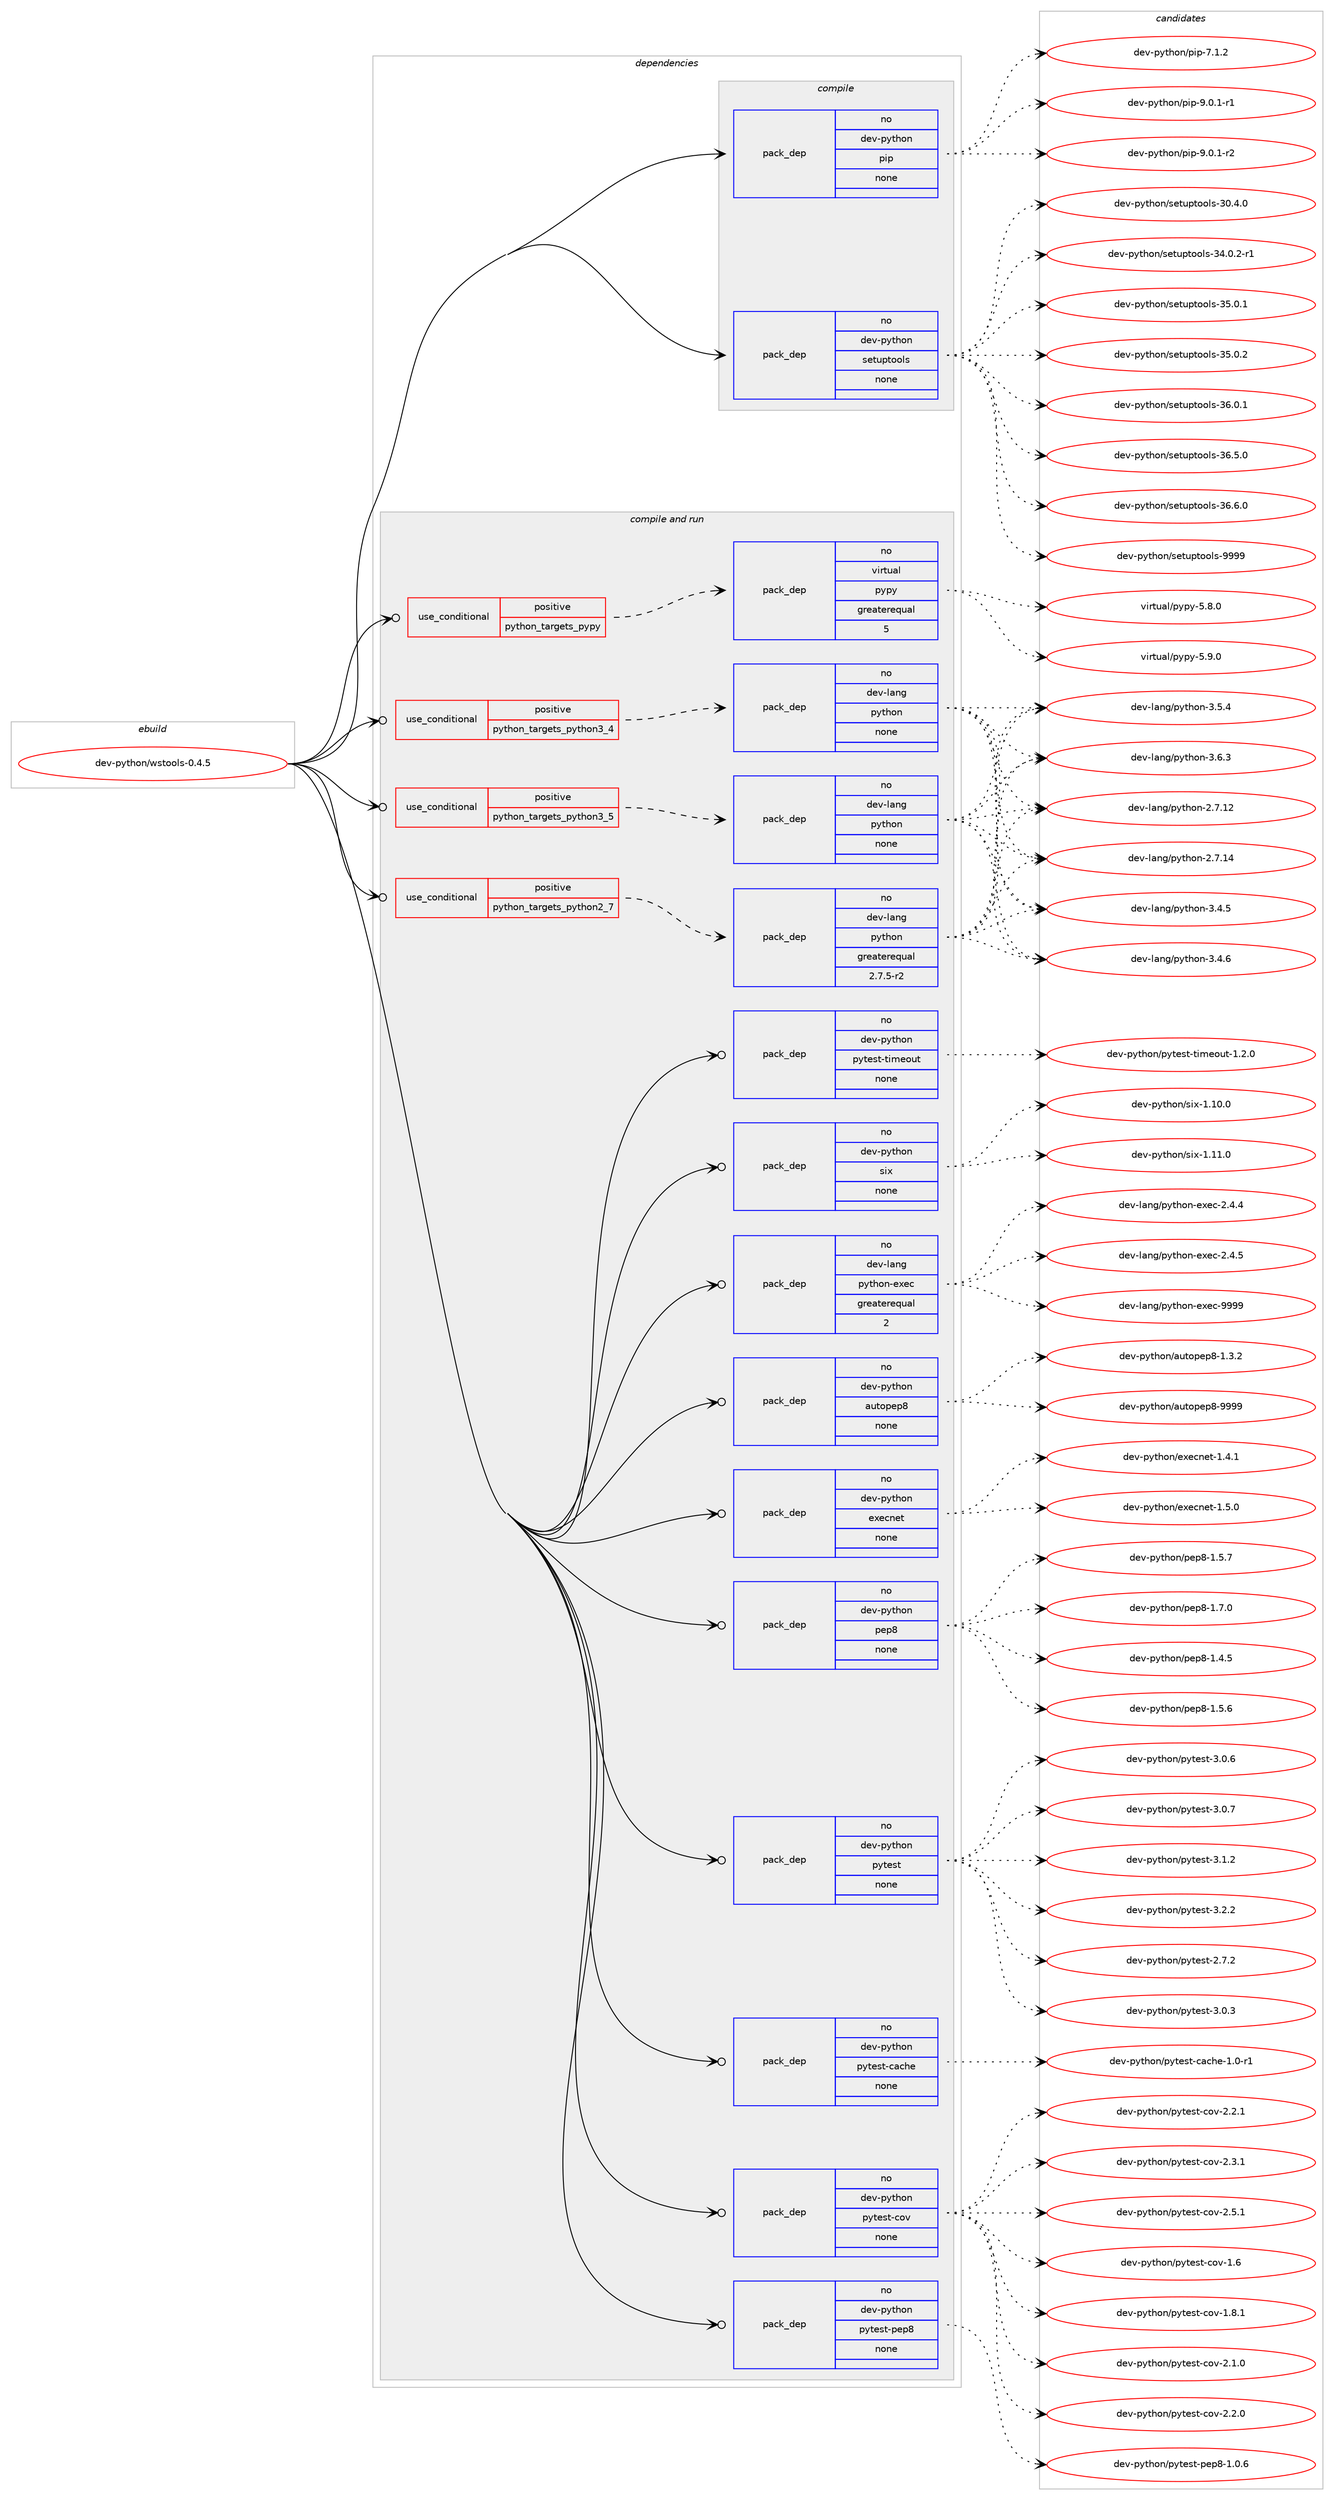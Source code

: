 digraph prolog {

# *************
# Graph options
# *************

newrank=true;
concentrate=true;
compound=true;
graph [rankdir=LR,fontname=Helvetica,fontsize=10,ranksep=1.5];#, ranksep=2.5, nodesep=0.2];
edge  [arrowhead=vee];
node  [fontname=Helvetica,fontsize=10];

# **********
# The ebuild
# **********

subgraph cluster_leftcol {
color=gray;
rank=same;
label=<<i>ebuild</i>>;
id [label="dev-python/wstools-0.4.5", color=red, width=4, href="../dev-python/wstools-0.4.5.svg"];
}

# ****************
# The dependencies
# ****************

subgraph cluster_midcol {
color=gray;
label=<<i>dependencies</i>>;
subgraph cluster_compile {
fillcolor="#eeeeee";
style=filled;
label=<<i>compile</i>>;
subgraph pack146274 {
dependency194088 [label=<<TABLE BORDER="0" CELLBORDER="1" CELLSPACING="0" CELLPADDING="4" WIDTH="220"><TR><TD ROWSPAN="6" CELLPADDING="30">pack_dep</TD></TR><TR><TD WIDTH="110">no</TD></TR><TR><TD>dev-python</TD></TR><TR><TD>pip</TD></TR><TR><TD>none</TD></TR><TR><TD></TD></TR></TABLE>>, shape=none, color=blue];
}
id:e -> dependency194088:w [weight=20,style="solid",arrowhead="vee"];
subgraph pack146275 {
dependency194089 [label=<<TABLE BORDER="0" CELLBORDER="1" CELLSPACING="0" CELLPADDING="4" WIDTH="220"><TR><TD ROWSPAN="6" CELLPADDING="30">pack_dep</TD></TR><TR><TD WIDTH="110">no</TD></TR><TR><TD>dev-python</TD></TR><TR><TD>setuptools</TD></TR><TR><TD>none</TD></TR><TR><TD></TD></TR></TABLE>>, shape=none, color=blue];
}
id:e -> dependency194089:w [weight=20,style="solid",arrowhead="vee"];
}
subgraph cluster_compileandrun {
fillcolor="#eeeeee";
style=filled;
label=<<i>compile and run</i>>;
subgraph cond43852 {
dependency194090 [label=<<TABLE BORDER="0" CELLBORDER="1" CELLSPACING="0" CELLPADDING="4"><TR><TD ROWSPAN="3" CELLPADDING="10">use_conditional</TD></TR><TR><TD>positive</TD></TR><TR><TD>python_targets_pypy</TD></TR></TABLE>>, shape=none, color=red];
subgraph pack146276 {
dependency194091 [label=<<TABLE BORDER="0" CELLBORDER="1" CELLSPACING="0" CELLPADDING="4" WIDTH="220"><TR><TD ROWSPAN="6" CELLPADDING="30">pack_dep</TD></TR><TR><TD WIDTH="110">no</TD></TR><TR><TD>virtual</TD></TR><TR><TD>pypy</TD></TR><TR><TD>greaterequal</TD></TR><TR><TD>5</TD></TR></TABLE>>, shape=none, color=blue];
}
dependency194090:e -> dependency194091:w [weight=20,style="dashed",arrowhead="vee"];
}
id:e -> dependency194090:w [weight=20,style="solid",arrowhead="odotvee"];
subgraph cond43853 {
dependency194092 [label=<<TABLE BORDER="0" CELLBORDER="1" CELLSPACING="0" CELLPADDING="4"><TR><TD ROWSPAN="3" CELLPADDING="10">use_conditional</TD></TR><TR><TD>positive</TD></TR><TR><TD>python_targets_python2_7</TD></TR></TABLE>>, shape=none, color=red];
subgraph pack146277 {
dependency194093 [label=<<TABLE BORDER="0" CELLBORDER="1" CELLSPACING="0" CELLPADDING="4" WIDTH="220"><TR><TD ROWSPAN="6" CELLPADDING="30">pack_dep</TD></TR><TR><TD WIDTH="110">no</TD></TR><TR><TD>dev-lang</TD></TR><TR><TD>python</TD></TR><TR><TD>greaterequal</TD></TR><TR><TD>2.7.5-r2</TD></TR></TABLE>>, shape=none, color=blue];
}
dependency194092:e -> dependency194093:w [weight=20,style="dashed",arrowhead="vee"];
}
id:e -> dependency194092:w [weight=20,style="solid",arrowhead="odotvee"];
subgraph cond43854 {
dependency194094 [label=<<TABLE BORDER="0" CELLBORDER="1" CELLSPACING="0" CELLPADDING="4"><TR><TD ROWSPAN="3" CELLPADDING="10">use_conditional</TD></TR><TR><TD>positive</TD></TR><TR><TD>python_targets_python3_4</TD></TR></TABLE>>, shape=none, color=red];
subgraph pack146278 {
dependency194095 [label=<<TABLE BORDER="0" CELLBORDER="1" CELLSPACING="0" CELLPADDING="4" WIDTH="220"><TR><TD ROWSPAN="6" CELLPADDING="30">pack_dep</TD></TR><TR><TD WIDTH="110">no</TD></TR><TR><TD>dev-lang</TD></TR><TR><TD>python</TD></TR><TR><TD>none</TD></TR><TR><TD></TD></TR></TABLE>>, shape=none, color=blue];
}
dependency194094:e -> dependency194095:w [weight=20,style="dashed",arrowhead="vee"];
}
id:e -> dependency194094:w [weight=20,style="solid",arrowhead="odotvee"];
subgraph cond43855 {
dependency194096 [label=<<TABLE BORDER="0" CELLBORDER="1" CELLSPACING="0" CELLPADDING="4"><TR><TD ROWSPAN="3" CELLPADDING="10">use_conditional</TD></TR><TR><TD>positive</TD></TR><TR><TD>python_targets_python3_5</TD></TR></TABLE>>, shape=none, color=red];
subgraph pack146279 {
dependency194097 [label=<<TABLE BORDER="0" CELLBORDER="1" CELLSPACING="0" CELLPADDING="4" WIDTH="220"><TR><TD ROWSPAN="6" CELLPADDING="30">pack_dep</TD></TR><TR><TD WIDTH="110">no</TD></TR><TR><TD>dev-lang</TD></TR><TR><TD>python</TD></TR><TR><TD>none</TD></TR><TR><TD></TD></TR></TABLE>>, shape=none, color=blue];
}
dependency194096:e -> dependency194097:w [weight=20,style="dashed",arrowhead="vee"];
}
id:e -> dependency194096:w [weight=20,style="solid",arrowhead="odotvee"];
subgraph pack146280 {
dependency194098 [label=<<TABLE BORDER="0" CELLBORDER="1" CELLSPACING="0" CELLPADDING="4" WIDTH="220"><TR><TD ROWSPAN="6" CELLPADDING="30">pack_dep</TD></TR><TR><TD WIDTH="110">no</TD></TR><TR><TD>dev-lang</TD></TR><TR><TD>python-exec</TD></TR><TR><TD>greaterequal</TD></TR><TR><TD>2</TD></TR></TABLE>>, shape=none, color=blue];
}
id:e -> dependency194098:w [weight=20,style="solid",arrowhead="odotvee"];
subgraph pack146281 {
dependency194099 [label=<<TABLE BORDER="0" CELLBORDER="1" CELLSPACING="0" CELLPADDING="4" WIDTH="220"><TR><TD ROWSPAN="6" CELLPADDING="30">pack_dep</TD></TR><TR><TD WIDTH="110">no</TD></TR><TR><TD>dev-python</TD></TR><TR><TD>autopep8</TD></TR><TR><TD>none</TD></TR><TR><TD></TD></TR></TABLE>>, shape=none, color=blue];
}
id:e -> dependency194099:w [weight=20,style="solid",arrowhead="odotvee"];
subgraph pack146282 {
dependency194100 [label=<<TABLE BORDER="0" CELLBORDER="1" CELLSPACING="0" CELLPADDING="4" WIDTH="220"><TR><TD ROWSPAN="6" CELLPADDING="30">pack_dep</TD></TR><TR><TD WIDTH="110">no</TD></TR><TR><TD>dev-python</TD></TR><TR><TD>execnet</TD></TR><TR><TD>none</TD></TR><TR><TD></TD></TR></TABLE>>, shape=none, color=blue];
}
id:e -> dependency194100:w [weight=20,style="solid",arrowhead="odotvee"];
subgraph pack146283 {
dependency194101 [label=<<TABLE BORDER="0" CELLBORDER="1" CELLSPACING="0" CELLPADDING="4" WIDTH="220"><TR><TD ROWSPAN="6" CELLPADDING="30">pack_dep</TD></TR><TR><TD WIDTH="110">no</TD></TR><TR><TD>dev-python</TD></TR><TR><TD>pep8</TD></TR><TR><TD>none</TD></TR><TR><TD></TD></TR></TABLE>>, shape=none, color=blue];
}
id:e -> dependency194101:w [weight=20,style="solid",arrowhead="odotvee"];
subgraph pack146284 {
dependency194102 [label=<<TABLE BORDER="0" CELLBORDER="1" CELLSPACING="0" CELLPADDING="4" WIDTH="220"><TR><TD ROWSPAN="6" CELLPADDING="30">pack_dep</TD></TR><TR><TD WIDTH="110">no</TD></TR><TR><TD>dev-python</TD></TR><TR><TD>pytest</TD></TR><TR><TD>none</TD></TR><TR><TD></TD></TR></TABLE>>, shape=none, color=blue];
}
id:e -> dependency194102:w [weight=20,style="solid",arrowhead="odotvee"];
subgraph pack146285 {
dependency194103 [label=<<TABLE BORDER="0" CELLBORDER="1" CELLSPACING="0" CELLPADDING="4" WIDTH="220"><TR><TD ROWSPAN="6" CELLPADDING="30">pack_dep</TD></TR><TR><TD WIDTH="110">no</TD></TR><TR><TD>dev-python</TD></TR><TR><TD>pytest-cache</TD></TR><TR><TD>none</TD></TR><TR><TD></TD></TR></TABLE>>, shape=none, color=blue];
}
id:e -> dependency194103:w [weight=20,style="solid",arrowhead="odotvee"];
subgraph pack146286 {
dependency194104 [label=<<TABLE BORDER="0" CELLBORDER="1" CELLSPACING="0" CELLPADDING="4" WIDTH="220"><TR><TD ROWSPAN="6" CELLPADDING="30">pack_dep</TD></TR><TR><TD WIDTH="110">no</TD></TR><TR><TD>dev-python</TD></TR><TR><TD>pytest-cov</TD></TR><TR><TD>none</TD></TR><TR><TD></TD></TR></TABLE>>, shape=none, color=blue];
}
id:e -> dependency194104:w [weight=20,style="solid",arrowhead="odotvee"];
subgraph pack146287 {
dependency194105 [label=<<TABLE BORDER="0" CELLBORDER="1" CELLSPACING="0" CELLPADDING="4" WIDTH="220"><TR><TD ROWSPAN="6" CELLPADDING="30">pack_dep</TD></TR><TR><TD WIDTH="110">no</TD></TR><TR><TD>dev-python</TD></TR><TR><TD>pytest-pep8</TD></TR><TR><TD>none</TD></TR><TR><TD></TD></TR></TABLE>>, shape=none, color=blue];
}
id:e -> dependency194105:w [weight=20,style="solid",arrowhead="odotvee"];
subgraph pack146288 {
dependency194106 [label=<<TABLE BORDER="0" CELLBORDER="1" CELLSPACING="0" CELLPADDING="4" WIDTH="220"><TR><TD ROWSPAN="6" CELLPADDING="30">pack_dep</TD></TR><TR><TD WIDTH="110">no</TD></TR><TR><TD>dev-python</TD></TR><TR><TD>pytest-timeout</TD></TR><TR><TD>none</TD></TR><TR><TD></TD></TR></TABLE>>, shape=none, color=blue];
}
id:e -> dependency194106:w [weight=20,style="solid",arrowhead="odotvee"];
subgraph pack146289 {
dependency194107 [label=<<TABLE BORDER="0" CELLBORDER="1" CELLSPACING="0" CELLPADDING="4" WIDTH="220"><TR><TD ROWSPAN="6" CELLPADDING="30">pack_dep</TD></TR><TR><TD WIDTH="110">no</TD></TR><TR><TD>dev-python</TD></TR><TR><TD>six</TD></TR><TR><TD>none</TD></TR><TR><TD></TD></TR></TABLE>>, shape=none, color=blue];
}
id:e -> dependency194107:w [weight=20,style="solid",arrowhead="odotvee"];
}
subgraph cluster_run {
fillcolor="#eeeeee";
style=filled;
label=<<i>run</i>>;
}
}

# **************
# The candidates
# **************

subgraph cluster_choices {
rank=same;
color=gray;
label=<<i>candidates</i>>;

subgraph choice146274 {
color=black;
nodesep=1;
choice1001011184511212111610411111047112105112455546494650 [label="dev-python/pip-7.1.2", color=red, width=4,href="../dev-python/pip-7.1.2.svg"];
choice10010111845112121116104111110471121051124557464846494511449 [label="dev-python/pip-9.0.1-r1", color=red, width=4,href="../dev-python/pip-9.0.1-r1.svg"];
choice10010111845112121116104111110471121051124557464846494511450 [label="dev-python/pip-9.0.1-r2", color=red, width=4,href="../dev-python/pip-9.0.1-r2.svg"];
dependency194088:e -> choice1001011184511212111610411111047112105112455546494650:w [style=dotted,weight="100"];
dependency194088:e -> choice10010111845112121116104111110471121051124557464846494511449:w [style=dotted,weight="100"];
dependency194088:e -> choice10010111845112121116104111110471121051124557464846494511450:w [style=dotted,weight="100"];
}
subgraph choice146275 {
color=black;
nodesep=1;
choice100101118451121211161041111104711510111611711211611111110811545514846524648 [label="dev-python/setuptools-30.4.0", color=red, width=4,href="../dev-python/setuptools-30.4.0.svg"];
choice1001011184511212111610411111047115101116117112116111111108115455152464846504511449 [label="dev-python/setuptools-34.0.2-r1", color=red, width=4,href="../dev-python/setuptools-34.0.2-r1.svg"];
choice100101118451121211161041111104711510111611711211611111110811545515346484649 [label="dev-python/setuptools-35.0.1", color=red, width=4,href="../dev-python/setuptools-35.0.1.svg"];
choice100101118451121211161041111104711510111611711211611111110811545515346484650 [label="dev-python/setuptools-35.0.2", color=red, width=4,href="../dev-python/setuptools-35.0.2.svg"];
choice100101118451121211161041111104711510111611711211611111110811545515446484649 [label="dev-python/setuptools-36.0.1", color=red, width=4,href="../dev-python/setuptools-36.0.1.svg"];
choice100101118451121211161041111104711510111611711211611111110811545515446534648 [label="dev-python/setuptools-36.5.0", color=red, width=4,href="../dev-python/setuptools-36.5.0.svg"];
choice100101118451121211161041111104711510111611711211611111110811545515446544648 [label="dev-python/setuptools-36.6.0", color=red, width=4,href="../dev-python/setuptools-36.6.0.svg"];
choice10010111845112121116104111110471151011161171121161111111081154557575757 [label="dev-python/setuptools-9999", color=red, width=4,href="../dev-python/setuptools-9999.svg"];
dependency194089:e -> choice100101118451121211161041111104711510111611711211611111110811545514846524648:w [style=dotted,weight="100"];
dependency194089:e -> choice1001011184511212111610411111047115101116117112116111111108115455152464846504511449:w [style=dotted,weight="100"];
dependency194089:e -> choice100101118451121211161041111104711510111611711211611111110811545515346484649:w [style=dotted,weight="100"];
dependency194089:e -> choice100101118451121211161041111104711510111611711211611111110811545515346484650:w [style=dotted,weight="100"];
dependency194089:e -> choice100101118451121211161041111104711510111611711211611111110811545515446484649:w [style=dotted,weight="100"];
dependency194089:e -> choice100101118451121211161041111104711510111611711211611111110811545515446534648:w [style=dotted,weight="100"];
dependency194089:e -> choice100101118451121211161041111104711510111611711211611111110811545515446544648:w [style=dotted,weight="100"];
dependency194089:e -> choice10010111845112121116104111110471151011161171121161111111081154557575757:w [style=dotted,weight="100"];
}
subgraph choice146276 {
color=black;
nodesep=1;
choice1181051141161179710847112121112121455346564648 [label="virtual/pypy-5.8.0", color=red, width=4,href="../virtual/pypy-5.8.0.svg"];
choice1181051141161179710847112121112121455346574648 [label="virtual/pypy-5.9.0", color=red, width=4,href="../virtual/pypy-5.9.0.svg"];
dependency194091:e -> choice1181051141161179710847112121112121455346564648:w [style=dotted,weight="100"];
dependency194091:e -> choice1181051141161179710847112121112121455346574648:w [style=dotted,weight="100"];
}
subgraph choice146277 {
color=black;
nodesep=1;
choice10010111845108971101034711212111610411111045504655464950 [label="dev-lang/python-2.7.12", color=red, width=4,href="../dev-lang/python-2.7.12.svg"];
choice10010111845108971101034711212111610411111045504655464952 [label="dev-lang/python-2.7.14", color=red, width=4,href="../dev-lang/python-2.7.14.svg"];
choice100101118451089711010347112121116104111110455146524653 [label="dev-lang/python-3.4.5", color=red, width=4,href="../dev-lang/python-3.4.5.svg"];
choice100101118451089711010347112121116104111110455146524654 [label="dev-lang/python-3.4.6", color=red, width=4,href="../dev-lang/python-3.4.6.svg"];
choice100101118451089711010347112121116104111110455146534652 [label="dev-lang/python-3.5.4", color=red, width=4,href="../dev-lang/python-3.5.4.svg"];
choice100101118451089711010347112121116104111110455146544651 [label="dev-lang/python-3.6.3", color=red, width=4,href="../dev-lang/python-3.6.3.svg"];
dependency194093:e -> choice10010111845108971101034711212111610411111045504655464950:w [style=dotted,weight="100"];
dependency194093:e -> choice10010111845108971101034711212111610411111045504655464952:w [style=dotted,weight="100"];
dependency194093:e -> choice100101118451089711010347112121116104111110455146524653:w [style=dotted,weight="100"];
dependency194093:e -> choice100101118451089711010347112121116104111110455146524654:w [style=dotted,weight="100"];
dependency194093:e -> choice100101118451089711010347112121116104111110455146534652:w [style=dotted,weight="100"];
dependency194093:e -> choice100101118451089711010347112121116104111110455146544651:w [style=dotted,weight="100"];
}
subgraph choice146278 {
color=black;
nodesep=1;
choice10010111845108971101034711212111610411111045504655464950 [label="dev-lang/python-2.7.12", color=red, width=4,href="../dev-lang/python-2.7.12.svg"];
choice10010111845108971101034711212111610411111045504655464952 [label="dev-lang/python-2.7.14", color=red, width=4,href="../dev-lang/python-2.7.14.svg"];
choice100101118451089711010347112121116104111110455146524653 [label="dev-lang/python-3.4.5", color=red, width=4,href="../dev-lang/python-3.4.5.svg"];
choice100101118451089711010347112121116104111110455146524654 [label="dev-lang/python-3.4.6", color=red, width=4,href="../dev-lang/python-3.4.6.svg"];
choice100101118451089711010347112121116104111110455146534652 [label="dev-lang/python-3.5.4", color=red, width=4,href="../dev-lang/python-3.5.4.svg"];
choice100101118451089711010347112121116104111110455146544651 [label="dev-lang/python-3.6.3", color=red, width=4,href="../dev-lang/python-3.6.3.svg"];
dependency194095:e -> choice10010111845108971101034711212111610411111045504655464950:w [style=dotted,weight="100"];
dependency194095:e -> choice10010111845108971101034711212111610411111045504655464952:w [style=dotted,weight="100"];
dependency194095:e -> choice100101118451089711010347112121116104111110455146524653:w [style=dotted,weight="100"];
dependency194095:e -> choice100101118451089711010347112121116104111110455146524654:w [style=dotted,weight="100"];
dependency194095:e -> choice100101118451089711010347112121116104111110455146534652:w [style=dotted,weight="100"];
dependency194095:e -> choice100101118451089711010347112121116104111110455146544651:w [style=dotted,weight="100"];
}
subgraph choice146279 {
color=black;
nodesep=1;
choice10010111845108971101034711212111610411111045504655464950 [label="dev-lang/python-2.7.12", color=red, width=4,href="../dev-lang/python-2.7.12.svg"];
choice10010111845108971101034711212111610411111045504655464952 [label="dev-lang/python-2.7.14", color=red, width=4,href="../dev-lang/python-2.7.14.svg"];
choice100101118451089711010347112121116104111110455146524653 [label="dev-lang/python-3.4.5", color=red, width=4,href="../dev-lang/python-3.4.5.svg"];
choice100101118451089711010347112121116104111110455146524654 [label="dev-lang/python-3.4.6", color=red, width=4,href="../dev-lang/python-3.4.6.svg"];
choice100101118451089711010347112121116104111110455146534652 [label="dev-lang/python-3.5.4", color=red, width=4,href="../dev-lang/python-3.5.4.svg"];
choice100101118451089711010347112121116104111110455146544651 [label="dev-lang/python-3.6.3", color=red, width=4,href="../dev-lang/python-3.6.3.svg"];
dependency194097:e -> choice10010111845108971101034711212111610411111045504655464950:w [style=dotted,weight="100"];
dependency194097:e -> choice10010111845108971101034711212111610411111045504655464952:w [style=dotted,weight="100"];
dependency194097:e -> choice100101118451089711010347112121116104111110455146524653:w [style=dotted,weight="100"];
dependency194097:e -> choice100101118451089711010347112121116104111110455146524654:w [style=dotted,weight="100"];
dependency194097:e -> choice100101118451089711010347112121116104111110455146534652:w [style=dotted,weight="100"];
dependency194097:e -> choice100101118451089711010347112121116104111110455146544651:w [style=dotted,weight="100"];
}
subgraph choice146280 {
color=black;
nodesep=1;
choice1001011184510897110103471121211161041111104510112010199455046524652 [label="dev-lang/python-exec-2.4.4", color=red, width=4,href="../dev-lang/python-exec-2.4.4.svg"];
choice1001011184510897110103471121211161041111104510112010199455046524653 [label="dev-lang/python-exec-2.4.5", color=red, width=4,href="../dev-lang/python-exec-2.4.5.svg"];
choice10010111845108971101034711212111610411111045101120101994557575757 [label="dev-lang/python-exec-9999", color=red, width=4,href="../dev-lang/python-exec-9999.svg"];
dependency194098:e -> choice1001011184510897110103471121211161041111104510112010199455046524652:w [style=dotted,weight="100"];
dependency194098:e -> choice1001011184510897110103471121211161041111104510112010199455046524653:w [style=dotted,weight="100"];
dependency194098:e -> choice10010111845108971101034711212111610411111045101120101994557575757:w [style=dotted,weight="100"];
}
subgraph choice146281 {
color=black;
nodesep=1;
choice10010111845112121116104111110479711711611111210111256454946514650 [label="dev-python/autopep8-1.3.2", color=red, width=4,href="../dev-python/autopep8-1.3.2.svg"];
choice100101118451121211161041111104797117116111112101112564557575757 [label="dev-python/autopep8-9999", color=red, width=4,href="../dev-python/autopep8-9999.svg"];
dependency194099:e -> choice10010111845112121116104111110479711711611111210111256454946514650:w [style=dotted,weight="100"];
dependency194099:e -> choice100101118451121211161041111104797117116111112101112564557575757:w [style=dotted,weight="100"];
}
subgraph choice146282 {
color=black;
nodesep=1;
choice100101118451121211161041111104710112010199110101116454946524649 [label="dev-python/execnet-1.4.1", color=red, width=4,href="../dev-python/execnet-1.4.1.svg"];
choice100101118451121211161041111104710112010199110101116454946534648 [label="dev-python/execnet-1.5.0", color=red, width=4,href="../dev-python/execnet-1.5.0.svg"];
dependency194100:e -> choice100101118451121211161041111104710112010199110101116454946524649:w [style=dotted,weight="100"];
dependency194100:e -> choice100101118451121211161041111104710112010199110101116454946534648:w [style=dotted,weight="100"];
}
subgraph choice146283 {
color=black;
nodesep=1;
choice100101118451121211161041111104711210111256454946524653 [label="dev-python/pep8-1.4.5", color=red, width=4,href="../dev-python/pep8-1.4.5.svg"];
choice100101118451121211161041111104711210111256454946534654 [label="dev-python/pep8-1.5.6", color=red, width=4,href="../dev-python/pep8-1.5.6.svg"];
choice100101118451121211161041111104711210111256454946534655 [label="dev-python/pep8-1.5.7", color=red, width=4,href="../dev-python/pep8-1.5.7.svg"];
choice100101118451121211161041111104711210111256454946554648 [label="dev-python/pep8-1.7.0", color=red, width=4,href="../dev-python/pep8-1.7.0.svg"];
dependency194101:e -> choice100101118451121211161041111104711210111256454946524653:w [style=dotted,weight="100"];
dependency194101:e -> choice100101118451121211161041111104711210111256454946534654:w [style=dotted,weight="100"];
dependency194101:e -> choice100101118451121211161041111104711210111256454946534655:w [style=dotted,weight="100"];
dependency194101:e -> choice100101118451121211161041111104711210111256454946554648:w [style=dotted,weight="100"];
}
subgraph choice146284 {
color=black;
nodesep=1;
choice1001011184511212111610411111047112121116101115116455046554650 [label="dev-python/pytest-2.7.2", color=red, width=4,href="../dev-python/pytest-2.7.2.svg"];
choice1001011184511212111610411111047112121116101115116455146484651 [label="dev-python/pytest-3.0.3", color=red, width=4,href="../dev-python/pytest-3.0.3.svg"];
choice1001011184511212111610411111047112121116101115116455146484654 [label="dev-python/pytest-3.0.6", color=red, width=4,href="../dev-python/pytest-3.0.6.svg"];
choice1001011184511212111610411111047112121116101115116455146484655 [label="dev-python/pytest-3.0.7", color=red, width=4,href="../dev-python/pytest-3.0.7.svg"];
choice1001011184511212111610411111047112121116101115116455146494650 [label="dev-python/pytest-3.1.2", color=red, width=4,href="../dev-python/pytest-3.1.2.svg"];
choice1001011184511212111610411111047112121116101115116455146504650 [label="dev-python/pytest-3.2.2", color=red, width=4,href="../dev-python/pytest-3.2.2.svg"];
dependency194102:e -> choice1001011184511212111610411111047112121116101115116455046554650:w [style=dotted,weight="100"];
dependency194102:e -> choice1001011184511212111610411111047112121116101115116455146484651:w [style=dotted,weight="100"];
dependency194102:e -> choice1001011184511212111610411111047112121116101115116455146484654:w [style=dotted,weight="100"];
dependency194102:e -> choice1001011184511212111610411111047112121116101115116455146484655:w [style=dotted,weight="100"];
dependency194102:e -> choice1001011184511212111610411111047112121116101115116455146494650:w [style=dotted,weight="100"];
dependency194102:e -> choice1001011184511212111610411111047112121116101115116455146504650:w [style=dotted,weight="100"];
}
subgraph choice146285 {
color=black;
nodesep=1;
choice100101118451121211161041111104711212111610111511645999799104101454946484511449 [label="dev-python/pytest-cache-1.0-r1", color=red, width=4,href="../dev-python/pytest-cache-1.0-r1.svg"];
dependency194103:e -> choice100101118451121211161041111104711212111610111511645999799104101454946484511449:w [style=dotted,weight="100"];
}
subgraph choice146286 {
color=black;
nodesep=1;
choice1001011184511212111610411111047112121116101115116459911111845494654 [label="dev-python/pytest-cov-1.6", color=red, width=4,href="../dev-python/pytest-cov-1.6.svg"];
choice10010111845112121116104111110471121211161011151164599111118454946564649 [label="dev-python/pytest-cov-1.8.1", color=red, width=4,href="../dev-python/pytest-cov-1.8.1.svg"];
choice10010111845112121116104111110471121211161011151164599111118455046494648 [label="dev-python/pytest-cov-2.1.0", color=red, width=4,href="../dev-python/pytest-cov-2.1.0.svg"];
choice10010111845112121116104111110471121211161011151164599111118455046504648 [label="dev-python/pytest-cov-2.2.0", color=red, width=4,href="../dev-python/pytest-cov-2.2.0.svg"];
choice10010111845112121116104111110471121211161011151164599111118455046504649 [label="dev-python/pytest-cov-2.2.1", color=red, width=4,href="../dev-python/pytest-cov-2.2.1.svg"];
choice10010111845112121116104111110471121211161011151164599111118455046514649 [label="dev-python/pytest-cov-2.3.1", color=red, width=4,href="../dev-python/pytest-cov-2.3.1.svg"];
choice10010111845112121116104111110471121211161011151164599111118455046534649 [label="dev-python/pytest-cov-2.5.1", color=red, width=4,href="../dev-python/pytest-cov-2.5.1.svg"];
dependency194104:e -> choice1001011184511212111610411111047112121116101115116459911111845494654:w [style=dotted,weight="100"];
dependency194104:e -> choice10010111845112121116104111110471121211161011151164599111118454946564649:w [style=dotted,weight="100"];
dependency194104:e -> choice10010111845112121116104111110471121211161011151164599111118455046494648:w [style=dotted,weight="100"];
dependency194104:e -> choice10010111845112121116104111110471121211161011151164599111118455046504648:w [style=dotted,weight="100"];
dependency194104:e -> choice10010111845112121116104111110471121211161011151164599111118455046504649:w [style=dotted,weight="100"];
dependency194104:e -> choice10010111845112121116104111110471121211161011151164599111118455046514649:w [style=dotted,weight="100"];
dependency194104:e -> choice10010111845112121116104111110471121211161011151164599111118455046534649:w [style=dotted,weight="100"];
}
subgraph choice146287 {
color=black;
nodesep=1;
choice10010111845112121116104111110471121211161011151164511210111256454946484654 [label="dev-python/pytest-pep8-1.0.6", color=red, width=4,href="../dev-python/pytest-pep8-1.0.6.svg"];
dependency194105:e -> choice10010111845112121116104111110471121211161011151164511210111256454946484654:w [style=dotted,weight="100"];
}
subgraph choice146288 {
color=black;
nodesep=1;
choice100101118451121211161041111104711212111610111511645116105109101111117116454946504648 [label="dev-python/pytest-timeout-1.2.0", color=red, width=4,href="../dev-python/pytest-timeout-1.2.0.svg"];
dependency194106:e -> choice100101118451121211161041111104711212111610111511645116105109101111117116454946504648:w [style=dotted,weight="100"];
}
subgraph choice146289 {
color=black;
nodesep=1;
choice100101118451121211161041111104711510512045494649484648 [label="dev-python/six-1.10.0", color=red, width=4,href="../dev-python/six-1.10.0.svg"];
choice100101118451121211161041111104711510512045494649494648 [label="dev-python/six-1.11.0", color=red, width=4,href="../dev-python/six-1.11.0.svg"];
dependency194107:e -> choice100101118451121211161041111104711510512045494649484648:w [style=dotted,weight="100"];
dependency194107:e -> choice100101118451121211161041111104711510512045494649494648:w [style=dotted,weight="100"];
}
}

}
